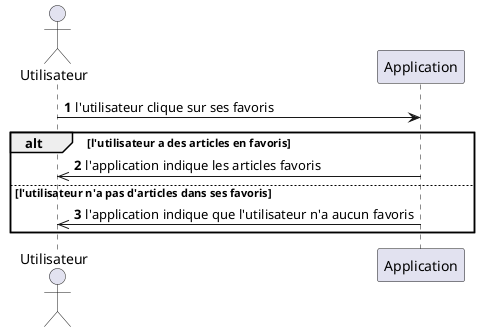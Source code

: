 @startuml
Autonumber
Actor Utilisateur As U
Participant Application As A
U -> A : l'utilisateur clique sur ses favoris
Alt l'utilisateur a des articles en favoris
A ->> U : l'application indique les articles favoris
Else l'utilisateur n'a pas d'articles dans ses favoris
A ->> U : l'application indique que l'utilisateur n'a aucun favoris
end

@enduml